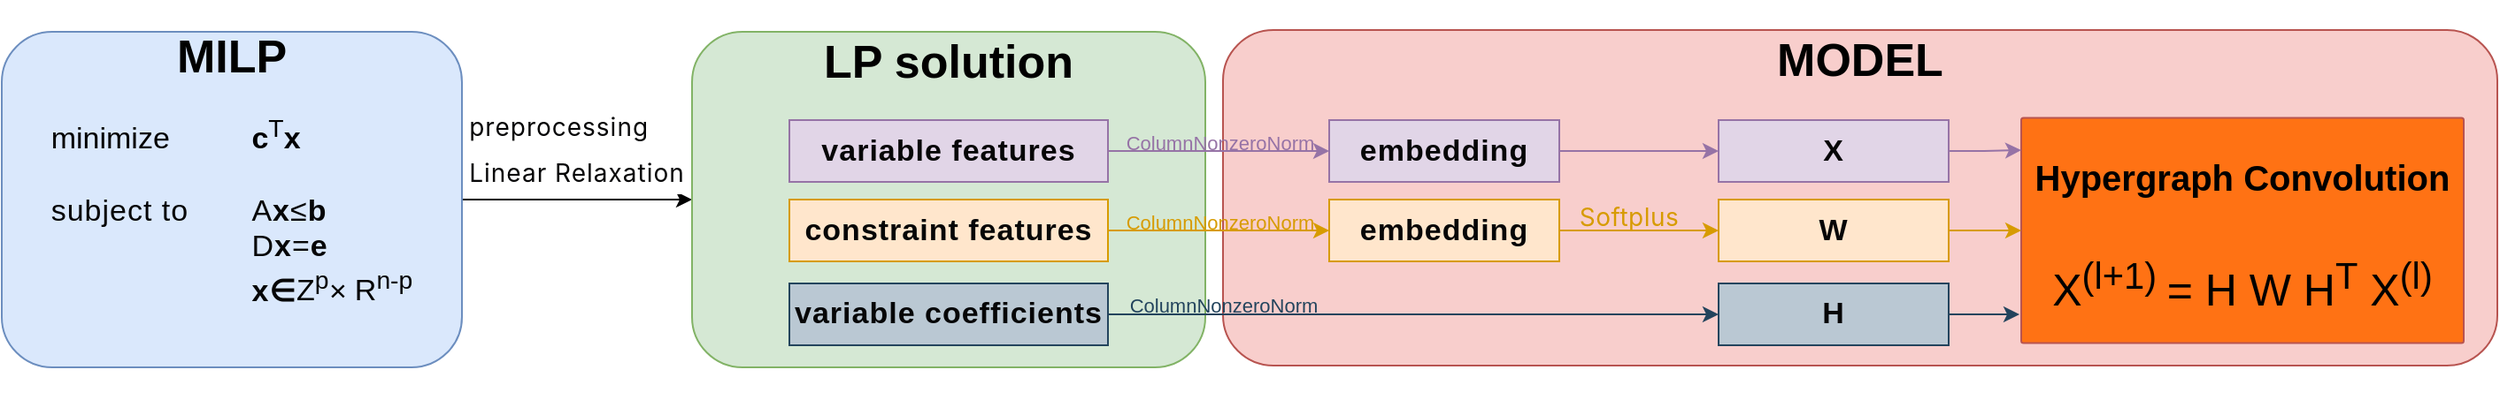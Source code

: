 <mxfile version="26.0.10">
  <diagram name="第 1 页" id="qtcAwMIbISXWxPpKAaWr">
    <mxGraphModel dx="1349" dy="796" grid="1" gridSize="10" guides="1" tooltips="1" connect="1" arrows="1" fold="1" page="1" pageScale="1" pageWidth="827" pageHeight="1169" background="#ffffff" math="0" shadow="0">
      <root>
        <mxCell id="0" />
        <mxCell id="1" parent="0" />
        <mxCell id="nzdjFk9B4ukdJoqEqeBN-12" style="edgeStyle=orthogonalEdgeStyle;rounded=0;orthogonalLoop=1;jettySize=auto;html=1;exitX=1;exitY=0.5;exitDx=0;exitDy=0;entryX=0;entryY=0.5;entryDx=0;entryDy=0;" edge="1" parent="1" source="nzdjFk9B4ukdJoqEqeBN-1" target="nzdjFk9B4ukdJoqEqeBN-6">
          <mxGeometry relative="1" as="geometry" />
        </mxCell>
        <mxCell id="nzdjFk9B4ukdJoqEqeBN-1" value="&lt;h1&gt;&lt;font style=&quot;font-size: 26px;&quot;&gt;MILP&lt;/font&gt;&lt;/h1&gt;&lt;div style=&quot;text-align: left;&quot;&gt;&lt;font style=&quot;font-size: 17px;&quot; face=&quot;Helvetica&quot;&gt;minimize&lt;span style=&quot;white-space: pre;&quot;&gt;&#x9;&lt;/span&gt;&lt;span style=&quot;white-space: pre;&quot;&gt;&#x9;&lt;/span&gt;&lt;b style=&quot;&quot;&gt;c&lt;/b&gt;&lt;sup style=&quot;&quot;&gt;T&lt;/sup&gt;&lt;b style=&quot;&quot;&gt;x&lt;/b&gt;&lt;/font&gt;&lt;/div&gt;&lt;div style=&quot;text-align: left;&quot;&gt;&lt;font style=&quot;font-size: 17px;&quot; face=&quot;Helvetica&quot;&gt;&lt;b style=&quot;&quot;&gt;&lt;br&gt;&lt;/b&gt;&lt;/font&gt;&lt;/div&gt;&lt;div style=&quot;text-align: left;&quot;&gt;&lt;font style=&quot;font-size: 17px;&quot; face=&quot;Helvetica&quot;&gt;&lt;span style=&quot;color: rgb(6, 6, 7); letter-spacing: 0.5px; text-wrap-mode: nowrap;&quot;&gt;subject&amp;nbsp;to&lt;/span&gt;&lt;/font&gt;&lt;span style=&quot;color: light-dark(rgb(6, 6, 7), rgb(232, 232, 233)); letter-spacing: 0.5px; white-space: pre; font-size: 17px; background-color: transparent;&quot;&gt;&#x9;&lt;/span&gt;&lt;span style=&quot;font-size: 17px; background-color: transparent; text-wrap-mode: nowrap; color: rgb(6, 6, 7); letter-spacing: 0.5px;&quot;&gt;A&lt;b&gt;x&lt;/b&gt;&lt;/span&gt;&lt;span style=&quot;font-size: 17px; background-color: transparent; text-wrap-mode: nowrap; color: rgb(6, 6, 7); letter-spacing: 0.5px;&quot;&gt;≤&lt;b&gt;b&lt;/b&gt;&lt;/span&gt;&lt;/div&gt;&lt;div style=&quot;text-align: left;&quot;&gt;&lt;span style=&quot;color: rgb(6, 6, 7); letter-spacing: 0.5px; text-wrap-mode: nowrap;&quot;&gt;&lt;font style=&quot;font-size: 17px;&quot; face=&quot;Helvetica&quot;&gt;&lt;span style=&quot;white-space: pre;&quot;&gt;&#x9;&lt;/span&gt;&lt;span style=&quot;white-space: pre;&quot;&gt;&#x9;&lt;/span&gt;&lt;span style=&quot;white-space: pre;&quot;&gt;&#x9;&lt;/span&gt;D&lt;b&gt;x&lt;/b&gt;=&lt;b&gt;e&lt;/b&gt;&lt;/font&gt;&lt;/span&gt;&lt;/div&gt;&lt;div style=&quot;text-align: left;&quot;&gt;&lt;span style=&quot;color: rgb(6, 6, 7); letter-spacing: 0.5px; text-wrap-mode: nowrap;&quot;&gt;&lt;font style=&quot;font-size: 17px;&quot; face=&quot;Helvetica&quot;&gt;&lt;b&gt;&lt;span style=&quot;white-space: pre;&quot;&gt;&#x9;&lt;/span&gt;&lt;span style=&quot;white-space: pre;&quot;&gt;&#x9;&lt;/span&gt;&lt;span style=&quot;white-space: pre;&quot;&gt;&#x9;&lt;/span&gt;&lt;/b&gt;&lt;/font&gt;&lt;/span&gt;&lt;span style=&quot;background-color: transparent; text-wrap-mode: nowrap; font-size: 17px; color: rgb(6, 6, 7); letter-spacing: 0.5px;&quot;&gt;&lt;b&gt;x∈&lt;/b&gt;&lt;/span&gt;&lt;span style=&quot;background-color: transparent; color: light-dark(rgb(0, 0, 0), rgb(255, 255, 255)); font-size: 17px;&quot;&gt;Z&lt;sup&gt;p&lt;/sup&gt;&lt;/span&gt;&lt;span style=&quot;background-color: transparent; color: light-dark(rgb(0, 0, 0), rgb(255, 255, 255)); font-size: 17px; font-style: italic;&quot;&gt;×&lt;/span&gt;&lt;span style=&quot;background-color: transparent; color: light-dark(rgb(0, 0, 0), rgb(255, 255, 255)); font-size: 17px; font-style: italic;&quot;&gt;&amp;nbsp;&lt;/span&gt;&lt;span style=&quot;background-color: transparent; color: light-dark(rgb(0, 0, 0), rgb(255, 255, 255)); font-size: 17px;&quot;&gt;R&lt;sup&gt;n-p&lt;/sup&gt;&lt;/span&gt;&lt;/div&gt;&lt;div style=&quot;text-align: left;&quot;&gt;&lt;span style=&quot;background-color: transparent; color: light-dark(rgb(0, 0, 0), rgb(255, 255, 255)); font-size: 17px;&quot;&gt;&lt;sup&gt;&lt;br&gt;&lt;/sup&gt;&lt;/span&gt;&lt;/div&gt;&lt;div style=&quot;text-align: left;&quot;&gt;&lt;span style=&quot;background-color: transparent; color: light-dark(rgb(0, 0, 0), rgb(255, 255, 255)); font-size: 17px;&quot;&gt;&lt;sup&gt;&lt;br&gt;&lt;/sup&gt;&lt;/span&gt;&lt;/div&gt;" style="rounded=1;whiteSpace=wrap;html=1;fillColor=#dae8fc;strokeColor=#6c8ebf;labelBackgroundColor=none;" vertex="1" parent="1">
          <mxGeometry x="100" y="585" width="260" height="190" as="geometry" />
        </mxCell>
        <mxCell id="nzdjFk9B4ukdJoqEqeBN-4" value="&lt;pre style=&quot;margin: 2px 0px 0px; padding: 0px; border: 0px; font-variant-numeric: inherit; font-variant-east-asian: inherit; font-variant-alternates: inherit; font-variant-position: inherit; font-variant-emoji: inherit; font-stretch: inherit; font-size: 14px; line-height: 24px; font-family: -apple-system, BlinkMacSystemFont, &amp;quot;Helvetica Neue&amp;quot;, Helvetica, &amp;quot;Segoe UI&amp;quot;, Arial, Roboto, &amp;quot;PingFang SC&amp;quot;, MIUI, &amp;quot;Hiragino Sans GB&amp;quot;, &amp;quot;Microsoft YaHei&amp;quot;, sans-serif; font-optical-sizing: inherit; font-size-adjust: inherit; font-kerning: inherit; font-feature-settings: inherit; font-variation-settings: inherit; vertical-align: baseline; color: rgb(6, 6, 7); letter-spacing: 0.5px; text-align: start; background-color: rgb(255, 255, 255);&quot;&gt;preprocessing&lt;/pre&gt;&lt;pre style=&quot;margin: 2px 0px 0px; padding: 0px; border: 0px; font-variant-numeric: inherit; font-variant-east-asian: inherit; font-variant-alternates: inherit; font-variant-position: inherit; font-variant-emoji: inherit; font-stretch: inherit; font-size: 14px; line-height: 24px; font-family: -apple-system, BlinkMacSystemFont, &amp;quot;Helvetica Neue&amp;quot;, Helvetica, &amp;quot;Segoe UI&amp;quot;, Arial, Roboto, &amp;quot;PingFang SC&amp;quot;, MIUI, &amp;quot;Hiragino Sans GB&amp;quot;, &amp;quot;Microsoft YaHei&amp;quot;, sans-serif; font-optical-sizing: inherit; font-size-adjust: inherit; font-kerning: inherit; font-feature-settings: inherit; font-variation-settings: inherit; vertical-align: baseline; color: rgb(6, 6, 7); letter-spacing: 0.5px; text-align: start; background-color: rgb(255, 255, 255);&quot;&gt;Linear Relaxation&lt;/pre&gt;" style="text;html=1;align=center;verticalAlign=middle;whiteSpace=wrap;rounded=0;" vertex="1" parent="1">
          <mxGeometry x="355" y="630" width="140" height="40" as="geometry" />
        </mxCell>
        <mxCell id="nzdjFk9B4ukdJoqEqeBN-6" value="&lt;h1&gt;&lt;span style=&quot;text-align: left; background-color: transparent; color: light-dark(rgb(0, 0, 0), rgb(255, 255, 255)); font-size: 26px;&quot;&gt;LP solution&lt;/span&gt;&lt;/h1&gt;&lt;div&gt;&lt;span style=&quot;text-align: left; background-color: transparent; color: light-dark(rgb(0, 0, 0), rgb(255, 255, 255)); font-size: 26px;&quot;&gt;&lt;br&gt;&lt;/span&gt;&lt;/div&gt;&lt;div&gt;&lt;span style=&quot;text-align: left; background-color: transparent; color: light-dark(rgb(0, 0, 0), rgb(255, 255, 255)); font-size: 26px;&quot;&gt;&lt;br&gt;&lt;/span&gt;&lt;/div&gt;&lt;div&gt;&lt;span style=&quot;text-align: left; background-color: transparent; color: light-dark(rgb(0, 0, 0), rgb(255, 255, 255)); font-size: 26px;&quot;&gt;&lt;br&gt;&lt;/span&gt;&lt;/div&gt;&lt;div&gt;&lt;span style=&quot;text-align: left; background-color: transparent; color: light-dark(rgb(0, 0, 0), rgb(255, 255, 255)); font-size: 26px;&quot;&gt;&lt;br&gt;&lt;/span&gt;&lt;/div&gt;&lt;div&gt;&lt;span style=&quot;text-align: left; background-color: transparent; color: light-dark(rgb(0, 0, 0), rgb(255, 255, 255)); font-size: 26px;&quot;&gt;&lt;br&gt;&lt;/span&gt;&lt;/div&gt;" style="rounded=1;whiteSpace=wrap;html=1;fillColor=#d5e8d4;strokeColor=#82b366;labelBackgroundColor=none;" vertex="1" parent="1">
          <mxGeometry x="490" y="585" width="290" height="190" as="geometry" />
        </mxCell>
        <mxCell id="nzdjFk9B4ukdJoqEqeBN-24" value="&lt;div style=&quot;text-align: left;&quot;&gt;&lt;span style=&quot;background-color: transparent; font-size: 17px; letter-spacing: 0.5px; text-wrap-mode: nowrap;&quot;&gt;&lt;font color=&quot;#060607&quot;&gt;&lt;b&gt;variable features&lt;/b&gt;&lt;/font&gt;&lt;/span&gt;&lt;/div&gt;" style="rounded=0;whiteSpace=wrap;html=1;fillColor=#e1d5e7;movable=1;resizable=1;rotatable=1;deletable=1;editable=1;locked=0;connectable=1;strokeColor=#9673a6;imageHeight=24;" vertex="1" parent="1">
          <mxGeometry x="545" y="635" width="180" height="35" as="geometry" />
        </mxCell>
        <mxCell id="nzdjFk9B4ukdJoqEqeBN-25" value="&lt;div style=&quot;text-align: left;&quot;&gt;&lt;font color=&quot;#060607&quot;&gt;&lt;span style=&quot;font-size: 17px; letter-spacing: 0.5px; text-wrap-mode: nowrap;&quot;&gt;&lt;b&gt;constraint features&lt;/b&gt;&lt;/span&gt;&lt;/font&gt;&lt;/div&gt;" style="rounded=0;whiteSpace=wrap;html=1;fillColor=#ffe6cc;movable=1;resizable=1;rotatable=1;deletable=1;editable=1;locked=0;connectable=1;strokeColor=#d79b00;imageHeight=24;" vertex="1" parent="1">
          <mxGeometry x="545" y="680" width="180" height="35" as="geometry" />
        </mxCell>
        <mxCell id="nzdjFk9B4ukdJoqEqeBN-26" value="&lt;div style=&quot;text-align: left;&quot;&gt;&lt;font color=&quot;#060607&quot;&gt;&lt;span style=&quot;font-size: 17px; letter-spacing: 0.5px; text-wrap-mode: nowrap;&quot;&gt;&lt;b&gt;variable coefficients&lt;/b&gt;&lt;/span&gt;&lt;/font&gt;&lt;/div&gt;" style="rounded=0;whiteSpace=wrap;html=1;fillColor=#bac8d3;movable=1;resizable=1;rotatable=1;deletable=1;editable=1;locked=0;connectable=1;strokeColor=#23445d;imageHeight=24;" vertex="1" parent="1">
          <mxGeometry x="545" y="727.5" width="180" height="35" as="geometry" />
        </mxCell>
        <mxCell id="nzdjFk9B4ukdJoqEqeBN-27" value="&lt;h1 style=&quot;text-align: left;&quot;&gt;&lt;span style=&quot;font-size: 26px;&quot;&gt;MODEL&lt;/span&gt;&lt;/h1&gt;&lt;div&gt;&lt;span style=&quot;text-align: left; background-color: transparent; color: light-dark(rgb(0, 0, 0), rgb(255, 255, 255)); font-size: 26px;&quot;&gt;&lt;br&gt;&lt;/span&gt;&lt;/div&gt;&lt;div&gt;&lt;span style=&quot;text-align: left; background-color: transparent; color: light-dark(rgb(0, 0, 0), rgb(255, 255, 255)); font-size: 26px;&quot;&gt;&lt;br&gt;&lt;/span&gt;&lt;/div&gt;&lt;div&gt;&lt;span style=&quot;text-align: left; background-color: transparent; color: light-dark(rgb(0, 0, 0), rgb(255, 255, 255)); font-size: 26px;&quot;&gt;&lt;br&gt;&lt;/span&gt;&lt;/div&gt;&lt;div&gt;&lt;span style=&quot;text-align: left; background-color: transparent; color: light-dark(rgb(0, 0, 0), rgb(255, 255, 255)); font-size: 26px;&quot;&gt;&lt;br&gt;&lt;/span&gt;&lt;/div&gt;&lt;div&gt;&lt;span style=&quot;text-align: left; background-color: transparent; color: light-dark(rgb(0, 0, 0), rgb(255, 255, 255)); font-size: 26px;&quot;&gt;&lt;br&gt;&lt;/span&gt;&lt;/div&gt;" style="rounded=1;whiteSpace=wrap;html=1;fillColor=#f8cecc;strokeColor=#b85450;labelBackgroundColor=none;" vertex="1" parent="1">
          <mxGeometry x="790" y="584" width="720" height="190" as="geometry" />
        </mxCell>
        <mxCell id="nzdjFk9B4ukdJoqEqeBN-46" style="edgeStyle=orthogonalEdgeStyle;rounded=0;orthogonalLoop=1;jettySize=auto;html=1;exitX=1;exitY=0.5;exitDx=0;exitDy=0;strokeColor=light-dark(#9673a6, #ededed);" edge="1" parent="1" source="nzdjFk9B4ukdJoqEqeBN-28" target="nzdjFk9B4ukdJoqEqeBN-39">
          <mxGeometry relative="1" as="geometry" />
        </mxCell>
        <mxCell id="nzdjFk9B4ukdJoqEqeBN-28" value="&lt;div style=&quot;text-align: left;&quot;&gt;&lt;span style=&quot;background-color: transparent; font-size: 17px; letter-spacing: 0.5px; text-wrap-mode: nowrap;&quot;&gt;&lt;font color=&quot;#060607&quot;&gt;&lt;b&gt;embedding&lt;/b&gt;&lt;/font&gt;&lt;/span&gt;&lt;/div&gt;" style="rounded=0;whiteSpace=wrap;html=1;fillColor=#e1d5e7;movable=1;resizable=1;rotatable=1;deletable=1;editable=1;locked=0;connectable=1;strokeColor=#9673a6;imageHeight=24;" vertex="1" parent="1">
          <mxGeometry x="850" y="635" width="130" height="35" as="geometry" />
        </mxCell>
        <mxCell id="nzdjFk9B4ukdJoqEqeBN-47" style="edgeStyle=orthogonalEdgeStyle;rounded=0;orthogonalLoop=1;jettySize=auto;html=1;exitX=1;exitY=0.5;exitDx=0;exitDy=0;entryX=0;entryY=0.5;entryDx=0;entryDy=0;strokeColor=light-dark(#d79b00, #ededed);" edge="1" parent="1" source="nzdjFk9B4ukdJoqEqeBN-29" target="nzdjFk9B4ukdJoqEqeBN-40">
          <mxGeometry relative="1" as="geometry" />
        </mxCell>
        <mxCell id="nzdjFk9B4ukdJoqEqeBN-48" value="&lt;span style=&quot;font-family: -apple-system, BlinkMacSystemFont, &amp;quot;Helvetica Neue&amp;quot;, Helvetica, &amp;quot;Segoe UI&amp;quot;, Arial, Roboto, &amp;quot;PingFang SC&amp;quot;, MIUI, &amp;quot;Hiragino Sans GB&amp;quot;, &amp;quot;Microsoft YaHei&amp;quot;, sans-serif; font-size: 14px; letter-spacing: 0.25px; text-align: left; white-space: pre-wrap;&quot;&gt;Softplus&lt;/span&gt;" style="edgeLabel;html=1;align=center;verticalAlign=middle;resizable=0;points=[];labelBackgroundColor=none;fontColor=light-dark(#d79b00, #ededed);" vertex="1" connectable="0" parent="nzdjFk9B4ukdJoqEqeBN-47">
          <mxGeometry x="-0.148" relative="1" as="geometry">
            <mxPoint y="-8" as="offset" />
          </mxGeometry>
        </mxCell>
        <mxCell id="nzdjFk9B4ukdJoqEqeBN-29" value="&lt;div style=&quot;text-align: left;&quot;&gt;&lt;b style=&quot;color: rgb(6, 6, 7); font-size: 17px; letter-spacing: 0.5px; text-wrap-mode: nowrap;&quot;&gt;embedding&lt;/b&gt;&lt;/div&gt;" style="rounded=0;whiteSpace=wrap;html=1;fillColor=#ffe6cc;movable=1;resizable=1;rotatable=1;deletable=1;editable=1;locked=0;connectable=1;strokeColor=#d79b00;imageHeight=24;" vertex="1" parent="1">
          <mxGeometry x="850" y="680" width="130" height="35" as="geometry" />
        </mxCell>
        <mxCell id="nzdjFk9B4ukdJoqEqeBN-31" style="edgeStyle=orthogonalEdgeStyle;rounded=0;orthogonalLoop=1;jettySize=auto;html=1;exitX=1;exitY=0.5;exitDx=0;exitDy=0;fillColor=#e1d5e7;strokeColor=#9673a6;" edge="1" parent="1" source="nzdjFk9B4ukdJoqEqeBN-24" target="nzdjFk9B4ukdJoqEqeBN-28">
          <mxGeometry relative="1" as="geometry" />
        </mxCell>
        <mxCell id="nzdjFk9B4ukdJoqEqeBN-33" value="ColumnNonzeroNorm" style="edgeLabel;html=1;align=center;verticalAlign=middle;resizable=0;points=[];labelBackgroundColor=none;fontColor=light-dark(#9673a6, #ededed);" vertex="1" connectable="0" parent="nzdjFk9B4ukdJoqEqeBN-31">
          <mxGeometry relative="1" as="geometry">
            <mxPoint y="-5" as="offset" />
          </mxGeometry>
        </mxCell>
        <mxCell id="nzdjFk9B4ukdJoqEqeBN-32" style="edgeStyle=orthogonalEdgeStyle;rounded=0;orthogonalLoop=1;jettySize=auto;html=1;exitX=1;exitY=0.5;exitDx=0;exitDy=0;fillColor=#ffe6cc;strokeColor=#d79b00;" edge="1" parent="1" source="nzdjFk9B4ukdJoqEqeBN-25" target="nzdjFk9B4ukdJoqEqeBN-29">
          <mxGeometry relative="1" as="geometry" />
        </mxCell>
        <mxCell id="nzdjFk9B4ukdJoqEqeBN-35" value="&lt;span style=&quot;&quot;&gt;ColumnNonzeroNorm&lt;/span&gt;" style="edgeLabel;html=1;align=center;verticalAlign=middle;resizable=0;points=[];labelBackgroundColor=none;fontColor=light-dark(#d79b00, #ededed);" vertex="1" connectable="0" parent="nzdjFk9B4ukdJoqEqeBN-32">
          <mxGeometry relative="1" as="geometry">
            <mxPoint y="-5" as="offset" />
          </mxGeometry>
        </mxCell>
        <mxCell id="nzdjFk9B4ukdJoqEqeBN-36" value="&lt;h1 style=&quot;&quot;&gt;&lt;font style=&quot;font-size: 20px;&quot;&gt;Hypergraph Convolution&lt;/font&gt;&lt;/h1&gt;&lt;div&gt;&lt;font style=&quot;font-size: 15px;&quot;&gt;&lt;sup style=&quot;line-height: 0%;&quot;&gt;&lt;br&gt;&lt;/sup&gt;&lt;/font&gt;&lt;/div&gt;&lt;div style=&quot;margin-top: 0px;&quot;&gt;&lt;font style=&quot;font-size: 25px;&quot;&gt;&lt;span style=&quot;line-height: 0%;&quot;&gt;&lt;font style=&quot;&quot;&gt;X&lt;sup&gt;(l+1)&lt;/sup&gt;&lt;/font&gt;&lt;/span&gt;&lt;sup style=&quot;line-height: 0%;&quot;&gt;&amp;nbsp;&lt;/sup&gt;&lt;span style=&quot;line-height: 0%;&quot;&gt;&lt;font style=&quot;&quot;&gt;= H W H&lt;sup style=&quot;&quot;&gt;T&lt;/sup&gt;&amp;nbsp;X&lt;sup&gt;(&lt;font face=&quot;Helvetica&quot;&gt;l&lt;/font&gt;)&lt;/sup&gt;&lt;/font&gt;&lt;/span&gt;&lt;/font&gt;&lt;/div&gt;&lt;div&gt;&lt;br&gt;&lt;/div&gt;" style="rounded=1;whiteSpace=wrap;html=1;fillColor=light-dark(#ff7214, #ed6823);strokeColor=#b85450;labelBackgroundColor=none;align=center;fillStyle=solid;gradientColor=none;arcSize=1;" vertex="1" parent="1">
          <mxGeometry x="1241" y="633.75" width="250" height="127.5" as="geometry" />
        </mxCell>
        <mxCell id="nzdjFk9B4ukdJoqEqeBN-39" value="&lt;div style=&quot;text-align: left;&quot;&gt;&lt;span style=&quot;background-color: transparent; font-size: 17px; letter-spacing: 0.5px; text-wrap-mode: nowrap;&quot;&gt;&lt;font color=&quot;#060607&quot;&gt;&lt;b&gt;X&lt;/b&gt;&lt;/font&gt;&lt;/span&gt;&lt;/div&gt;" style="rounded=0;whiteSpace=wrap;html=1;fillColor=#e1d5e7;movable=1;resizable=1;rotatable=1;deletable=1;editable=1;locked=0;connectable=1;strokeColor=#9673a6;imageHeight=24;" vertex="1" parent="1">
          <mxGeometry x="1070" y="635" width="130" height="35" as="geometry" />
        </mxCell>
        <mxCell id="nzdjFk9B4ukdJoqEqeBN-65" style="edgeStyle=orthogonalEdgeStyle;rounded=0;orthogonalLoop=1;jettySize=auto;html=1;exitX=1;exitY=0.5;exitDx=0;exitDy=0;entryX=0;entryY=0.5;entryDx=0;entryDy=0;fontColor=light-dark(#d79b00, #ededed);strokeColor=#D79B00;" edge="1" parent="1" source="nzdjFk9B4ukdJoqEqeBN-40" target="nzdjFk9B4ukdJoqEqeBN-36">
          <mxGeometry relative="1" as="geometry" />
        </mxCell>
        <mxCell id="nzdjFk9B4ukdJoqEqeBN-40" value="&lt;div style=&quot;text-align: left;&quot;&gt;&lt;font color=&quot;#060607&quot;&gt;&lt;span style=&quot;font-size: 17px; letter-spacing: 0.5px; text-wrap-mode: nowrap;&quot;&gt;&lt;b&gt;W&lt;/b&gt;&lt;/span&gt;&lt;/font&gt;&lt;/div&gt;" style="rounded=0;whiteSpace=wrap;html=1;fillColor=#ffe6cc;movable=1;resizable=1;rotatable=1;deletable=1;editable=1;locked=0;connectable=1;strokeColor=#d79b00;imageHeight=24;" vertex="1" parent="1">
          <mxGeometry x="1070" y="680" width="130" height="35" as="geometry" />
        </mxCell>
        <mxCell id="nzdjFk9B4ukdJoqEqeBN-41" value="&lt;div style=&quot;text-align: left;&quot;&gt;&lt;b style=&quot;color: rgb(6, 6, 7); font-size: 17px; letter-spacing: 0.5px; text-wrap-mode: nowrap;&quot;&gt;H&lt;/b&gt;&lt;/div&gt;" style="rounded=0;whiteSpace=wrap;html=1;fillColor=#bac8d3;movable=1;resizable=1;rotatable=1;deletable=1;editable=1;locked=0;connectable=1;strokeColor=#23445d;imageHeight=24;" vertex="1" parent="1">
          <mxGeometry x="1070" y="727.5" width="130" height="35" as="geometry" />
        </mxCell>
        <mxCell id="nzdjFk9B4ukdJoqEqeBN-42" style="edgeStyle=orthogonalEdgeStyle;rounded=0;orthogonalLoop=1;jettySize=auto;html=1;exitX=1;exitY=0.5;exitDx=0;exitDy=0;strokeColor=light-dark(#23445d, #ededed);" edge="1" parent="1" source="nzdjFk9B4ukdJoqEqeBN-26" target="nzdjFk9B4ukdJoqEqeBN-41">
          <mxGeometry relative="1" as="geometry" />
        </mxCell>
        <mxCell id="nzdjFk9B4ukdJoqEqeBN-44" value="&lt;span style=&quot;color: rgba(0, 0, 0, 0); font-family: monospace; font-size: 0px; text-align: start; background-color: rgb(251, 251, 251);&quot;&gt;%3CmxGraphModel%3E%3Croot%3E%3CmxCell%20id%3D%220%22%2F%3E%3CmxCell%20id%3D%221%22%20parent%3D%220%22%2F%3E%3CmxCell%20id%3D%222%22%20value%3D%22%26lt%3Bspan%20style%3D%26quot%3B%26quot%3B%26gt%3BColumnNonzeroNorm%26lt%3B%2Fspan%26gt%3B%22%20style%3D%22edgeLabel%3Bhtml%3D1%3Balign%3Dcenter%3BverticalAlign%3Dmiddle%3Bresizable%3D0%3Bpoints%3D%5B%5D%3BlabelBackgroundColor%3Dnone%3BfontColor%3Dlight-dark(%23d79b00%2C%20%23ededed)%3B%22%20vertex%3D%221%22%20connectable%3D%220%22%20parent%3D%221%22%3E%3CmxGeometry%20x%3D%22787.857%22%20y%3D%22692.5%22%20as%3D%22geometry%22%2F%3E%3C%2FmxCell%3E%3C%2Froot%3E%3C%2FmxGraphModel%3E&lt;/span&gt;" style="edgeLabel;html=1;align=center;verticalAlign=middle;resizable=0;points=[];" vertex="1" connectable="0" parent="nzdjFk9B4ukdJoqEqeBN-42">
          <mxGeometry x="-0.774" y="-1" relative="1" as="geometry">
            <mxPoint as="offset" />
          </mxGeometry>
        </mxCell>
        <mxCell id="nzdjFk9B4ukdJoqEqeBN-45" value="&lt;span style=&quot;&quot;&gt;ColumnNonzeroNorm&lt;/span&gt;" style="edgeLabel;html=1;align=center;verticalAlign=middle;resizable=0;points=[];labelBackgroundColor=none;fontColor=light-dark(#23445d, #ededed);" vertex="1" connectable="0" parent="nzdjFk9B4ukdJoqEqeBN-42">
          <mxGeometry relative="1" as="geometry">
            <mxPoint x="-108" y="-5" as="offset" />
          </mxGeometry>
        </mxCell>
        <mxCell id="nzdjFk9B4ukdJoqEqeBN-63" style="edgeStyle=orthogonalEdgeStyle;rounded=0;orthogonalLoop=1;jettySize=auto;html=1;exitX=1;exitY=0.5;exitDx=0;exitDy=0;entryX=0;entryY=0.143;entryDx=0;entryDy=0;entryPerimeter=0;strokeColor=light-dark(#9673A6,#EDEDED);" edge="1" parent="1" source="nzdjFk9B4ukdJoqEqeBN-39" target="nzdjFk9B4ukdJoqEqeBN-36">
          <mxGeometry relative="1" as="geometry">
            <mxPoint x="1240" y="652" as="targetPoint" />
            <Array as="points">
              <mxPoint x="1220" y="653" />
            </Array>
          </mxGeometry>
        </mxCell>
        <mxCell id="nzdjFk9B4ukdJoqEqeBN-64" style="edgeStyle=orthogonalEdgeStyle;rounded=0;orthogonalLoop=1;jettySize=auto;html=1;exitX=1;exitY=0.5;exitDx=0;exitDy=0;jumpSize=0;startSize=0;strokeColor=light-dark(#23445d, #ededed);fontColor=light-dark(#23445d, #ededed);" edge="1" parent="1" source="nzdjFk9B4ukdJoqEqeBN-41">
          <mxGeometry relative="1" as="geometry">
            <mxPoint x="1240" y="745" as="targetPoint" />
          </mxGeometry>
        </mxCell>
      </root>
    </mxGraphModel>
  </diagram>
</mxfile>
